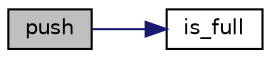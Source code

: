 digraph "push"
{
 // LATEX_PDF_SIZE
  edge [fontname="Helvetica",fontsize="10",labelfontname="Helvetica",labelfontsize="10"];
  node [fontname="Helvetica",fontsize="10",shape=record];
  rankdir="LR";
  Node1 [label="push",height=0.2,width=0.4,color="black", fillcolor="grey75", style="filled", fontcolor="black",tooltip="Pushes a value onto the stack."];
  Node1 -> Node2 [color="midnightblue",fontsize="10",style="solid",fontname="Helvetica"];
  Node2 [label="is_full",height=0.2,width=0.4,color="black", fillcolor="white", style="filled",URL="$d3/dbb/stack_8c.html#a82adb67aa3f68f9f67a9b88475296933",tooltip="Checks if the stack is full."];
}
